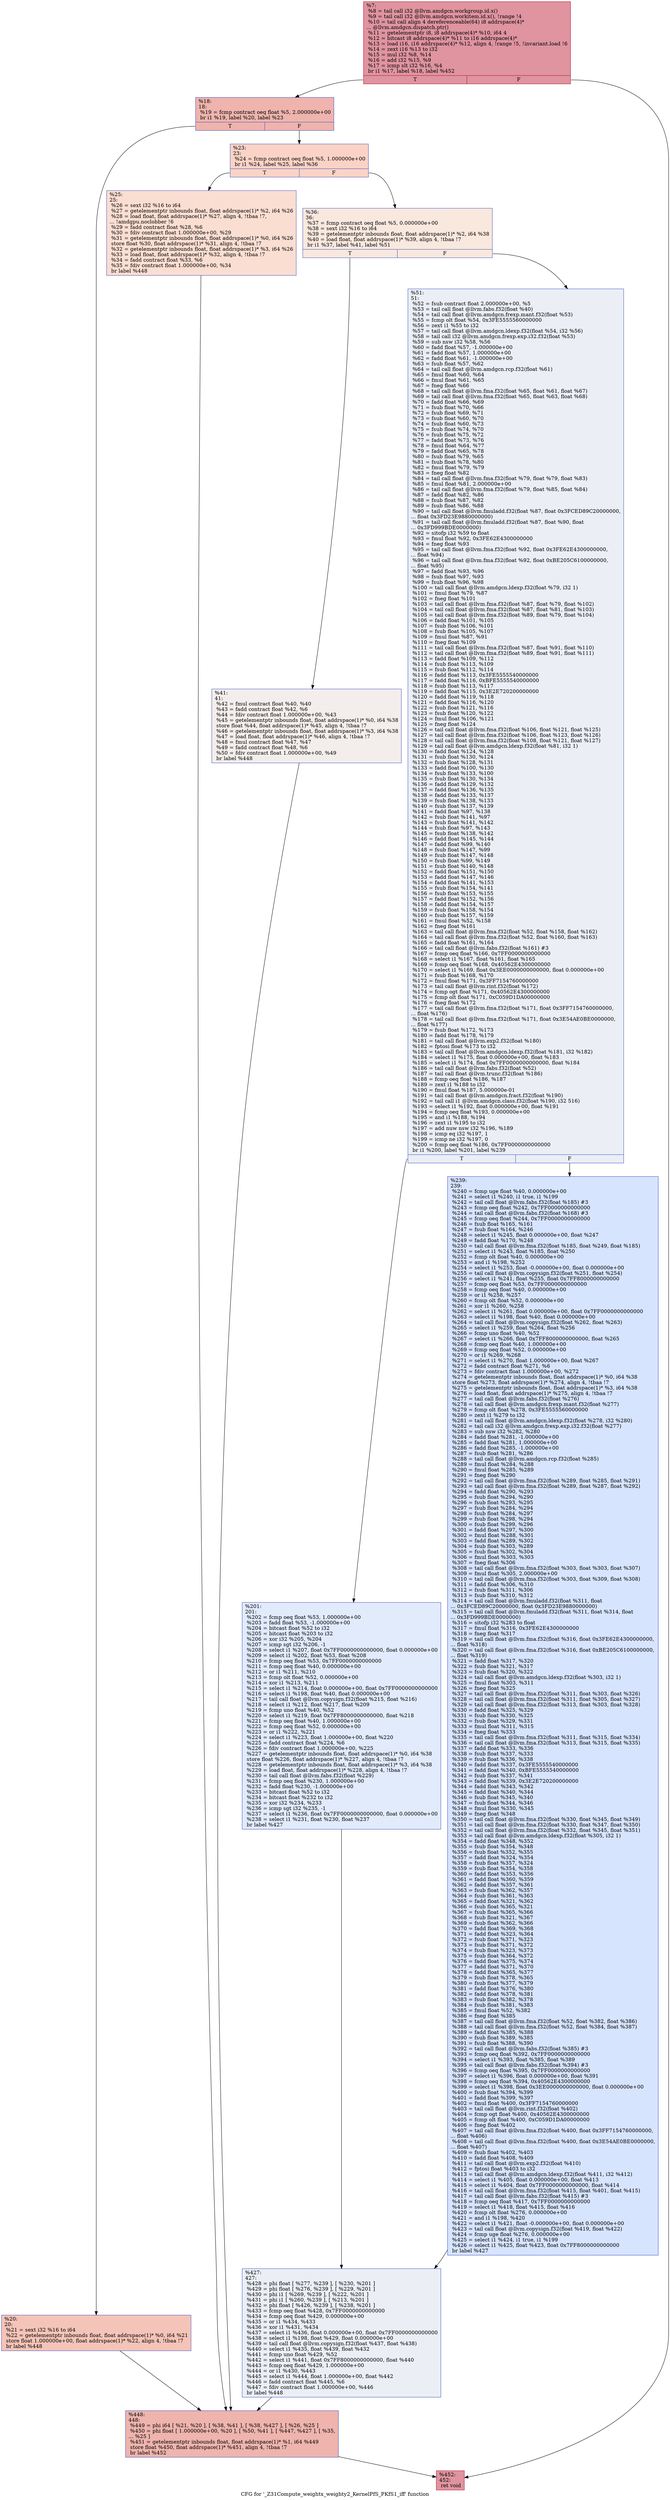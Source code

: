 digraph "CFG for '_Z31Compute_weightx_weighty2_KernelPfS_PKfS1_iff' function" {
	label="CFG for '_Z31Compute_weightx_weighty2_KernelPfS_PKfS1_iff' function";

	Node0x4749560 [shape=record,color="#b70d28ff", style=filled, fillcolor="#b70d2870",label="{%7:\l  %8 = tail call i32 @llvm.amdgcn.workgroup.id.x()\l  %9 = tail call i32 @llvm.amdgcn.workitem.id.x(), !range !4\l  %10 = tail call align 4 dereferenceable(64) i8 addrspace(4)*\l... @llvm.amdgcn.dispatch.ptr()\l  %11 = getelementptr i8, i8 addrspace(4)* %10, i64 4\l  %12 = bitcast i8 addrspace(4)* %11 to i16 addrspace(4)*\l  %13 = load i16, i16 addrspace(4)* %12, align 4, !range !5, !invariant.load !6\l  %14 = zext i16 %13 to i32\l  %15 = mul i32 %8, %14\l  %16 = add i32 %15, %9\l  %17 = icmp slt i32 %16, %4\l  br i1 %17, label %18, label %452\l|{<s0>T|<s1>F}}"];
	Node0x4749560:s0 -> Node0x474b490;
	Node0x4749560:s1 -> Node0x474b520;
	Node0x474b490 [shape=record,color="#3d50c3ff", style=filled, fillcolor="#d8564670",label="{%18:\l18:                                               \l  %19 = fcmp contract oeq float %5, 2.000000e+00\l  br i1 %19, label %20, label %23\l|{<s0>T|<s1>F}}"];
	Node0x474b490:s0 -> Node0x474c100;
	Node0x474b490:s1 -> Node0x474c190;
	Node0x474c100 [shape=record,color="#3d50c3ff", style=filled, fillcolor="#e97a5f70",label="{%20:\l20:                                               \l  %21 = sext i32 %16 to i64\l  %22 = getelementptr inbounds float, float addrspace(1)* %0, i64 %21\l  store float 1.000000e+00, float addrspace(1)* %22, align 4, !tbaa !7\l  br label %448\l}"];
	Node0x474c100 -> Node0x474c5b0;
	Node0x474c190 [shape=record,color="#3d50c3ff", style=filled, fillcolor="#f59c7d70",label="{%23:\l23:                                               \l  %24 = fcmp contract oeq float %5, 1.000000e+00\l  br i1 %24, label %25, label %36\l|{<s0>T|<s1>F}}"];
	Node0x474c190:s0 -> Node0x474c740;
	Node0x474c190:s1 -> Node0x474c790;
	Node0x474c740 [shape=record,color="#3d50c3ff", style=filled, fillcolor="#f7b59970",label="{%25:\l25:                                               \l  %26 = sext i32 %16 to i64\l  %27 = getelementptr inbounds float, float addrspace(1)* %2, i64 %26\l  %28 = load float, float addrspace(1)* %27, align 4, !tbaa !7,\l... !amdgpu.noclobber !6\l  %29 = fadd contract float %28, %6\l  %30 = fdiv contract float 1.000000e+00, %29\l  %31 = getelementptr inbounds float, float addrspace(1)* %0, i64 %26\l  store float %30, float addrspace(1)* %31, align 4, !tbaa !7\l  %32 = getelementptr inbounds float, float addrspace(1)* %3, i64 %26\l  %33 = load float, float addrspace(1)* %32, align 4, !tbaa !7\l  %34 = fadd contract float %33, %6\l  %35 = fdiv contract float 1.000000e+00, %34\l  br label %448\l}"];
	Node0x474c740 -> Node0x474c5b0;
	Node0x474c790 [shape=record,color="#3d50c3ff", style=filled, fillcolor="#f2cab570",label="{%36:\l36:                                               \l  %37 = fcmp contract oeq float %5, 0.000000e+00\l  %38 = sext i32 %16 to i64\l  %39 = getelementptr inbounds float, float addrspace(1)* %2, i64 %38\l  %40 = load float, float addrspace(1)* %39, align 4, !tbaa !7\l  br i1 %37, label %41, label %51\l|{<s0>T|<s1>F}}"];
	Node0x474c790:s0 -> Node0x474dec0;
	Node0x474c790:s1 -> Node0x474df50;
	Node0x474dec0 [shape=record,color="#3d50c3ff", style=filled, fillcolor="#e5d8d170",label="{%41:\l41:                                               \l  %42 = fmul contract float %40, %40\l  %43 = fadd contract float %42, %6\l  %44 = fdiv contract float 1.000000e+00, %43\l  %45 = getelementptr inbounds float, float addrspace(1)* %0, i64 %38\l  store float %44, float addrspace(1)* %45, align 4, !tbaa !7\l  %46 = getelementptr inbounds float, float addrspace(1)* %3, i64 %38\l  %47 = load float, float addrspace(1)* %46, align 4, !tbaa !7\l  %48 = fmul contract float %47, %47\l  %49 = fadd contract float %48, %6\l  %50 = fdiv contract float 1.000000e+00, %49\l  br label %448\l}"];
	Node0x474dec0 -> Node0x474c5b0;
	Node0x474df50 [shape=record,color="#3d50c3ff", style=filled, fillcolor="#d1dae970",label="{%51:\l51:                                               \l  %52 = fsub contract float 2.000000e+00, %5\l  %53 = tail call float @llvm.fabs.f32(float %40)\l  %54 = tail call float @llvm.amdgcn.frexp.mant.f32(float %53)\l  %55 = fcmp olt float %54, 0x3FE5555560000000\l  %56 = zext i1 %55 to i32\l  %57 = tail call float @llvm.amdgcn.ldexp.f32(float %54, i32 %56)\l  %58 = tail call i32 @llvm.amdgcn.frexp.exp.i32.f32(float %53)\l  %59 = sub nsw i32 %58, %56\l  %60 = fadd float %57, -1.000000e+00\l  %61 = fadd float %57, 1.000000e+00\l  %62 = fadd float %61, -1.000000e+00\l  %63 = fsub float %57, %62\l  %64 = tail call float @llvm.amdgcn.rcp.f32(float %61)\l  %65 = fmul float %60, %64\l  %66 = fmul float %61, %65\l  %67 = fneg float %66\l  %68 = tail call float @llvm.fma.f32(float %65, float %61, float %67)\l  %69 = tail call float @llvm.fma.f32(float %65, float %63, float %68)\l  %70 = fadd float %66, %69\l  %71 = fsub float %70, %66\l  %72 = fsub float %69, %71\l  %73 = fsub float %60, %70\l  %74 = fsub float %60, %73\l  %75 = fsub float %74, %70\l  %76 = fsub float %75, %72\l  %77 = fadd float %73, %76\l  %78 = fmul float %64, %77\l  %79 = fadd float %65, %78\l  %80 = fsub float %79, %65\l  %81 = fsub float %78, %80\l  %82 = fmul float %79, %79\l  %83 = fneg float %82\l  %84 = tail call float @llvm.fma.f32(float %79, float %79, float %83)\l  %85 = fmul float %81, 2.000000e+00\l  %86 = tail call float @llvm.fma.f32(float %79, float %85, float %84)\l  %87 = fadd float %82, %86\l  %88 = fsub float %87, %82\l  %89 = fsub float %86, %88\l  %90 = tail call float @llvm.fmuladd.f32(float %87, float 0x3FCED89C20000000,\l... float 0x3FD23E9880000000)\l  %91 = tail call float @llvm.fmuladd.f32(float %87, float %90, float\l... 0x3FD999BDE0000000)\l  %92 = sitofp i32 %59 to float\l  %93 = fmul float %92, 0x3FE62E4300000000\l  %94 = fneg float %93\l  %95 = tail call float @llvm.fma.f32(float %92, float 0x3FE62E4300000000,\l... float %94)\l  %96 = tail call float @llvm.fma.f32(float %92, float 0xBE205C6100000000,\l... float %95)\l  %97 = fadd float %93, %96\l  %98 = fsub float %97, %93\l  %99 = fsub float %96, %98\l  %100 = tail call float @llvm.amdgcn.ldexp.f32(float %79, i32 1)\l  %101 = fmul float %79, %87\l  %102 = fneg float %101\l  %103 = tail call float @llvm.fma.f32(float %87, float %79, float %102)\l  %104 = tail call float @llvm.fma.f32(float %87, float %81, float %103)\l  %105 = tail call float @llvm.fma.f32(float %89, float %79, float %104)\l  %106 = fadd float %101, %105\l  %107 = fsub float %106, %101\l  %108 = fsub float %105, %107\l  %109 = fmul float %87, %91\l  %110 = fneg float %109\l  %111 = tail call float @llvm.fma.f32(float %87, float %91, float %110)\l  %112 = tail call float @llvm.fma.f32(float %89, float %91, float %111)\l  %113 = fadd float %109, %112\l  %114 = fsub float %113, %109\l  %115 = fsub float %112, %114\l  %116 = fadd float %113, 0x3FE5555540000000\l  %117 = fadd float %116, 0xBFE5555540000000\l  %118 = fsub float %113, %117\l  %119 = fadd float %115, 0x3E2E720200000000\l  %120 = fadd float %119, %118\l  %121 = fadd float %116, %120\l  %122 = fsub float %121, %116\l  %123 = fsub float %120, %122\l  %124 = fmul float %106, %121\l  %125 = fneg float %124\l  %126 = tail call float @llvm.fma.f32(float %106, float %121, float %125)\l  %127 = tail call float @llvm.fma.f32(float %106, float %123, float %126)\l  %128 = tail call float @llvm.fma.f32(float %108, float %121, float %127)\l  %129 = tail call float @llvm.amdgcn.ldexp.f32(float %81, i32 1)\l  %130 = fadd float %124, %128\l  %131 = fsub float %130, %124\l  %132 = fsub float %128, %131\l  %133 = fadd float %100, %130\l  %134 = fsub float %133, %100\l  %135 = fsub float %130, %134\l  %136 = fadd float %129, %132\l  %137 = fadd float %136, %135\l  %138 = fadd float %133, %137\l  %139 = fsub float %138, %133\l  %140 = fsub float %137, %139\l  %141 = fadd float %97, %138\l  %142 = fsub float %141, %97\l  %143 = fsub float %141, %142\l  %144 = fsub float %97, %143\l  %145 = fsub float %138, %142\l  %146 = fadd float %145, %144\l  %147 = fadd float %99, %140\l  %148 = fsub float %147, %99\l  %149 = fsub float %147, %148\l  %150 = fsub float %99, %149\l  %151 = fsub float %140, %148\l  %152 = fadd float %151, %150\l  %153 = fadd float %147, %146\l  %154 = fadd float %141, %153\l  %155 = fsub float %154, %141\l  %156 = fsub float %153, %155\l  %157 = fadd float %152, %156\l  %158 = fadd float %154, %157\l  %159 = fsub float %158, %154\l  %160 = fsub float %157, %159\l  %161 = fmul float %52, %158\l  %162 = fneg float %161\l  %163 = tail call float @llvm.fma.f32(float %52, float %158, float %162)\l  %164 = tail call float @llvm.fma.f32(float %52, float %160, float %163)\l  %165 = fadd float %161, %164\l  %166 = tail call float @llvm.fabs.f32(float %161) #3\l  %167 = fcmp oeq float %166, 0x7FF0000000000000\l  %168 = select i1 %167, float %161, float %165\l  %169 = fcmp oeq float %168, 0x40562E4300000000\l  %170 = select i1 %169, float 0x3EE0000000000000, float 0.000000e+00\l  %171 = fsub float %168, %170\l  %172 = fmul float %171, 0x3FF7154760000000\l  %173 = tail call float @llvm.rint.f32(float %172)\l  %174 = fcmp ogt float %171, 0x40562E4300000000\l  %175 = fcmp olt float %171, 0xC059D1DA00000000\l  %176 = fneg float %172\l  %177 = tail call float @llvm.fma.f32(float %171, float 0x3FF7154760000000,\l... float %176)\l  %178 = tail call float @llvm.fma.f32(float %171, float 0x3E54AE0BE0000000,\l... float %177)\l  %179 = fsub float %172, %173\l  %180 = fadd float %178, %179\l  %181 = tail call float @llvm.exp2.f32(float %180)\l  %182 = fptosi float %173 to i32\l  %183 = tail call float @llvm.amdgcn.ldexp.f32(float %181, i32 %182)\l  %184 = select i1 %175, float 0.000000e+00, float %183\l  %185 = select i1 %174, float 0x7FF0000000000000, float %184\l  %186 = tail call float @llvm.fabs.f32(float %52)\l  %187 = tail call float @llvm.trunc.f32(float %186)\l  %188 = fcmp oeq float %186, %187\l  %189 = zext i1 %188 to i32\l  %190 = fmul float %187, 5.000000e-01\l  %191 = tail call float @llvm.amdgcn.fract.f32(float %190)\l  %192 = tail call i1 @llvm.amdgcn.class.f32(float %190, i32 516)\l  %193 = select i1 %192, float 0.000000e+00, float %191\l  %194 = fcmp oeq float %193, 0.000000e+00\l  %195 = and i1 %188, %194\l  %196 = zext i1 %195 to i32\l  %197 = add nuw nsw i32 %196, %189\l  %198 = icmp eq i32 %197, 1\l  %199 = icmp ne i32 %197, 0\l  %200 = fcmp oeq float %186, 0x7FF0000000000000\l  br i1 %200, label %201, label %239\l|{<s0>T|<s1>F}}"];
	Node0x474df50:s0 -> Node0x4756550;
	Node0x474df50:s1 -> Node0x47565e0;
	Node0x4756550 [shape=record,color="#3d50c3ff", style=filled, fillcolor="#bbd1f870",label="{%201:\l201:                                              \l  %202 = fcmp oeq float %53, 1.000000e+00\l  %203 = fadd float %53, -1.000000e+00\l  %204 = bitcast float %52 to i32\l  %205 = bitcast float %203 to i32\l  %206 = xor i32 %205, %204\l  %207 = icmp sgt i32 %206, -1\l  %208 = select i1 %207, float 0x7FF0000000000000, float 0.000000e+00\l  %209 = select i1 %202, float %53, float %208\l  %210 = fcmp oeq float %53, 0x7FF0000000000000\l  %211 = fcmp oeq float %40, 0.000000e+00\l  %212 = or i1 %211, %210\l  %213 = fcmp olt float %52, 0.000000e+00\l  %214 = xor i1 %213, %211\l  %215 = select i1 %214, float 0.000000e+00, float 0x7FF0000000000000\l  %216 = select i1 %198, float %40, float 0.000000e+00\l  %217 = tail call float @llvm.copysign.f32(float %215, float %216)\l  %218 = select i1 %212, float %217, float %209\l  %219 = fcmp uno float %40, %52\l  %220 = select i1 %219, float 0x7FF8000000000000, float %218\l  %221 = fcmp oeq float %40, 1.000000e+00\l  %222 = fcmp oeq float %52, 0.000000e+00\l  %223 = or i1 %222, %221\l  %224 = select i1 %223, float 1.000000e+00, float %220\l  %225 = fadd contract float %224, %6\l  %226 = fdiv contract float 1.000000e+00, %225\l  %227 = getelementptr inbounds float, float addrspace(1)* %0, i64 %38\l  store float %226, float addrspace(1)* %227, align 4, !tbaa !7\l  %228 = getelementptr inbounds float, float addrspace(1)* %3, i64 %38\l  %229 = load float, float addrspace(1)* %228, align 4, !tbaa !7\l  %230 = tail call float @llvm.fabs.f32(float %229)\l  %231 = fcmp oeq float %230, 1.000000e+00\l  %232 = fadd float %230, -1.000000e+00\l  %233 = bitcast float %52 to i32\l  %234 = bitcast float %232 to i32\l  %235 = xor i32 %234, %233\l  %236 = icmp sgt i32 %235, -1\l  %237 = select i1 %236, float 0x7FF0000000000000, float 0.000000e+00\l  %238 = select i1 %231, float %230, float %237\l  br label %427\l}"];
	Node0x4756550 -> Node0x4757fd0;
	Node0x47565e0 [shape=record,color="#3d50c3ff", style=filled, fillcolor="#a5c3fe70",label="{%239:\l239:                                              \l  %240 = fcmp uge float %40, 0.000000e+00\l  %241 = select i1 %240, i1 true, i1 %199\l  %242 = tail call float @llvm.fabs.f32(float %185) #3\l  %243 = fcmp oeq float %242, 0x7FF0000000000000\l  %244 = tail call float @llvm.fabs.f32(float %168) #3\l  %245 = fcmp oeq float %244, 0x7FF0000000000000\l  %246 = fsub float %165, %161\l  %247 = fsub float %164, %246\l  %248 = select i1 %245, float 0.000000e+00, float %247\l  %249 = fadd float %170, %248\l  %250 = tail call float @llvm.fma.f32(float %185, float %249, float %185)\l  %251 = select i1 %243, float %185, float %250\l  %252 = fcmp olt float %40, 0.000000e+00\l  %253 = and i1 %198, %252\l  %254 = select i1 %253, float -0.000000e+00, float 0.000000e+00\l  %255 = tail call float @llvm.copysign.f32(float %251, float %254)\l  %256 = select i1 %241, float %255, float 0x7FF8000000000000\l  %257 = fcmp oeq float %53, 0x7FF0000000000000\l  %258 = fcmp oeq float %40, 0.000000e+00\l  %259 = or i1 %258, %257\l  %260 = fcmp olt float %52, 0.000000e+00\l  %261 = xor i1 %260, %258\l  %262 = select i1 %261, float 0.000000e+00, float 0x7FF0000000000000\l  %263 = select i1 %198, float %40, float 0.000000e+00\l  %264 = tail call float @llvm.copysign.f32(float %262, float %263)\l  %265 = select i1 %259, float %264, float %256\l  %266 = fcmp uno float %40, %52\l  %267 = select i1 %266, float 0x7FF8000000000000, float %265\l  %268 = fcmp oeq float %40, 1.000000e+00\l  %269 = fcmp oeq float %52, 0.000000e+00\l  %270 = or i1 %269, %268\l  %271 = select i1 %270, float 1.000000e+00, float %267\l  %272 = fadd contract float %271, %6\l  %273 = fdiv contract float 1.000000e+00, %272\l  %274 = getelementptr inbounds float, float addrspace(1)* %0, i64 %38\l  store float %273, float addrspace(1)* %274, align 4, !tbaa !7\l  %275 = getelementptr inbounds float, float addrspace(1)* %3, i64 %38\l  %276 = load float, float addrspace(1)* %275, align 4, !tbaa !7\l  %277 = tail call float @llvm.fabs.f32(float %276)\l  %278 = tail call float @llvm.amdgcn.frexp.mant.f32(float %277)\l  %279 = fcmp olt float %278, 0x3FE5555560000000\l  %280 = zext i1 %279 to i32\l  %281 = tail call float @llvm.amdgcn.ldexp.f32(float %278, i32 %280)\l  %282 = tail call i32 @llvm.amdgcn.frexp.exp.i32.f32(float %277)\l  %283 = sub nsw i32 %282, %280\l  %284 = fadd float %281, -1.000000e+00\l  %285 = fadd float %281, 1.000000e+00\l  %286 = fadd float %285, -1.000000e+00\l  %287 = fsub float %281, %286\l  %288 = tail call float @llvm.amdgcn.rcp.f32(float %285)\l  %289 = fmul float %284, %288\l  %290 = fmul float %285, %289\l  %291 = fneg float %290\l  %292 = tail call float @llvm.fma.f32(float %289, float %285, float %291)\l  %293 = tail call float @llvm.fma.f32(float %289, float %287, float %292)\l  %294 = fadd float %290, %293\l  %295 = fsub float %294, %290\l  %296 = fsub float %293, %295\l  %297 = fsub float %284, %294\l  %298 = fsub float %284, %297\l  %299 = fsub float %298, %294\l  %300 = fsub float %299, %296\l  %301 = fadd float %297, %300\l  %302 = fmul float %288, %301\l  %303 = fadd float %289, %302\l  %304 = fsub float %303, %289\l  %305 = fsub float %302, %304\l  %306 = fmul float %303, %303\l  %307 = fneg float %306\l  %308 = tail call float @llvm.fma.f32(float %303, float %303, float %307)\l  %309 = fmul float %305, 2.000000e+00\l  %310 = tail call float @llvm.fma.f32(float %303, float %309, float %308)\l  %311 = fadd float %306, %310\l  %312 = fsub float %311, %306\l  %313 = fsub float %310, %312\l  %314 = tail call float @llvm.fmuladd.f32(float %311, float\l... 0x3FCED89C20000000, float 0x3FD23E9880000000)\l  %315 = tail call float @llvm.fmuladd.f32(float %311, float %314, float\l... 0x3FD999BDE0000000)\l  %316 = sitofp i32 %283 to float\l  %317 = fmul float %316, 0x3FE62E4300000000\l  %318 = fneg float %317\l  %319 = tail call float @llvm.fma.f32(float %316, float 0x3FE62E4300000000,\l... float %318)\l  %320 = tail call float @llvm.fma.f32(float %316, float 0xBE205C6100000000,\l... float %319)\l  %321 = fadd float %317, %320\l  %322 = fsub float %321, %317\l  %323 = fsub float %320, %322\l  %324 = tail call float @llvm.amdgcn.ldexp.f32(float %303, i32 1)\l  %325 = fmul float %303, %311\l  %326 = fneg float %325\l  %327 = tail call float @llvm.fma.f32(float %311, float %303, float %326)\l  %328 = tail call float @llvm.fma.f32(float %311, float %305, float %327)\l  %329 = tail call float @llvm.fma.f32(float %313, float %303, float %328)\l  %330 = fadd float %325, %329\l  %331 = fsub float %330, %325\l  %332 = fsub float %329, %331\l  %333 = fmul float %311, %315\l  %334 = fneg float %333\l  %335 = tail call float @llvm.fma.f32(float %311, float %315, float %334)\l  %336 = tail call float @llvm.fma.f32(float %313, float %315, float %335)\l  %337 = fadd float %333, %336\l  %338 = fsub float %337, %333\l  %339 = fsub float %336, %338\l  %340 = fadd float %337, 0x3FE5555540000000\l  %341 = fadd float %340, 0xBFE5555540000000\l  %342 = fsub float %337, %341\l  %343 = fadd float %339, 0x3E2E720200000000\l  %344 = fadd float %343, %342\l  %345 = fadd float %340, %344\l  %346 = fsub float %345, %340\l  %347 = fsub float %344, %346\l  %348 = fmul float %330, %345\l  %349 = fneg float %348\l  %350 = tail call float @llvm.fma.f32(float %330, float %345, float %349)\l  %351 = tail call float @llvm.fma.f32(float %330, float %347, float %350)\l  %352 = tail call float @llvm.fma.f32(float %332, float %345, float %351)\l  %353 = tail call float @llvm.amdgcn.ldexp.f32(float %305, i32 1)\l  %354 = fadd float %348, %352\l  %355 = fsub float %354, %348\l  %356 = fsub float %352, %355\l  %357 = fadd float %324, %354\l  %358 = fsub float %357, %324\l  %359 = fsub float %354, %358\l  %360 = fadd float %353, %356\l  %361 = fadd float %360, %359\l  %362 = fadd float %357, %361\l  %363 = fsub float %362, %357\l  %364 = fsub float %361, %363\l  %365 = fadd float %321, %362\l  %366 = fsub float %365, %321\l  %367 = fsub float %365, %366\l  %368 = fsub float %321, %367\l  %369 = fsub float %362, %366\l  %370 = fadd float %369, %368\l  %371 = fadd float %323, %364\l  %372 = fsub float %371, %323\l  %373 = fsub float %371, %372\l  %374 = fsub float %323, %373\l  %375 = fsub float %364, %372\l  %376 = fadd float %375, %374\l  %377 = fadd float %371, %370\l  %378 = fadd float %365, %377\l  %379 = fsub float %378, %365\l  %380 = fsub float %377, %379\l  %381 = fadd float %376, %380\l  %382 = fadd float %378, %381\l  %383 = fsub float %382, %378\l  %384 = fsub float %381, %383\l  %385 = fmul float %52, %382\l  %386 = fneg float %385\l  %387 = tail call float @llvm.fma.f32(float %52, float %382, float %386)\l  %388 = tail call float @llvm.fma.f32(float %52, float %384, float %387)\l  %389 = fadd float %385, %388\l  %390 = fsub float %389, %385\l  %391 = fsub float %388, %390\l  %392 = tail call float @llvm.fabs.f32(float %385) #3\l  %393 = fcmp oeq float %392, 0x7FF0000000000000\l  %394 = select i1 %393, float %385, float %389\l  %395 = tail call float @llvm.fabs.f32(float %394) #3\l  %396 = fcmp oeq float %395, 0x7FF0000000000000\l  %397 = select i1 %396, float 0.000000e+00, float %391\l  %398 = fcmp oeq float %394, 0x40562E4300000000\l  %399 = select i1 %398, float 0x3EE0000000000000, float 0.000000e+00\l  %400 = fsub float %394, %399\l  %401 = fadd float %399, %397\l  %402 = fmul float %400, 0x3FF7154760000000\l  %403 = tail call float @llvm.rint.f32(float %402)\l  %404 = fcmp ogt float %400, 0x40562E4300000000\l  %405 = fcmp olt float %400, 0xC059D1DA00000000\l  %406 = fneg float %402\l  %407 = tail call float @llvm.fma.f32(float %400, float 0x3FF7154760000000,\l... float %406)\l  %408 = tail call float @llvm.fma.f32(float %400, float 0x3E54AE0BE0000000,\l... float %407)\l  %409 = fsub float %402, %403\l  %410 = fadd float %408, %409\l  %411 = tail call float @llvm.exp2.f32(float %410)\l  %412 = fptosi float %403 to i32\l  %413 = tail call float @llvm.amdgcn.ldexp.f32(float %411, i32 %412)\l  %414 = select i1 %405, float 0.000000e+00, float %413\l  %415 = select i1 %404, float 0x7FF0000000000000, float %414\l  %416 = tail call float @llvm.fma.f32(float %415, float %401, float %415)\l  %417 = tail call float @llvm.fabs.f32(float %415) #3\l  %418 = fcmp oeq float %417, 0x7FF0000000000000\l  %419 = select i1 %418, float %415, float %416\l  %420 = fcmp olt float %276, 0.000000e+00\l  %421 = and i1 %198, %420\l  %422 = select i1 %421, float -0.000000e+00, float 0.000000e+00\l  %423 = tail call float @llvm.copysign.f32(float %419, float %422)\l  %424 = fcmp uge float %276, 0.000000e+00\l  %425 = select i1 %424, i1 true, i1 %199\l  %426 = select i1 %425, float %423, float 0x7FF8000000000000\l  br label %427\l}"];
	Node0x47565e0 -> Node0x4757fd0;
	Node0x4757fd0 [shape=record,color="#3d50c3ff", style=filled, fillcolor="#d1dae970",label="{%427:\l427:                                              \l  %428 = phi float [ %277, %239 ], [ %230, %201 ]\l  %429 = phi float [ %276, %239 ], [ %229, %201 ]\l  %430 = phi i1 [ %269, %239 ], [ %222, %201 ]\l  %431 = phi i1 [ %260, %239 ], [ %213, %201 ]\l  %432 = phi float [ %426, %239 ], [ %238, %201 ]\l  %433 = fcmp oeq float %428, 0x7FF0000000000000\l  %434 = fcmp oeq float %429, 0.000000e+00\l  %435 = or i1 %434, %433\l  %436 = xor i1 %431, %434\l  %437 = select i1 %436, float 0.000000e+00, float 0x7FF0000000000000\l  %438 = select i1 %198, float %429, float 0.000000e+00\l  %439 = tail call float @llvm.copysign.f32(float %437, float %438)\l  %440 = select i1 %435, float %439, float %432\l  %441 = fcmp uno float %429, %52\l  %442 = select i1 %441, float 0x7FF8000000000000, float %440\l  %443 = fcmp oeq float %429, 1.000000e+00\l  %444 = or i1 %430, %443\l  %445 = select i1 %444, float 1.000000e+00, float %442\l  %446 = fadd contract float %445, %6\l  %447 = fdiv contract float 1.000000e+00, %446\l  br label %448\l}"];
	Node0x4757fd0 -> Node0x474c5b0;
	Node0x474c5b0 [shape=record,color="#3d50c3ff", style=filled, fillcolor="#d8564670",label="{%448:\l448:                                              \l  %449 = phi i64 [ %21, %20 ], [ %38, %41 ], [ %38, %427 ], [ %26, %25 ]\l  %450 = phi float [ 1.000000e+00, %20 ], [ %50, %41 ], [ %447, %427 ], [ %35,\l... %25 ]\l  %451 = getelementptr inbounds float, float addrspace(1)* %1, i64 %449\l  store float %450, float addrspace(1)* %451, align 4, !tbaa !7\l  br label %452\l}"];
	Node0x474c5b0 -> Node0x474b520;
	Node0x474b520 [shape=record,color="#b70d28ff", style=filled, fillcolor="#b70d2870",label="{%452:\l452:                                              \l  ret void\l}"];
}
